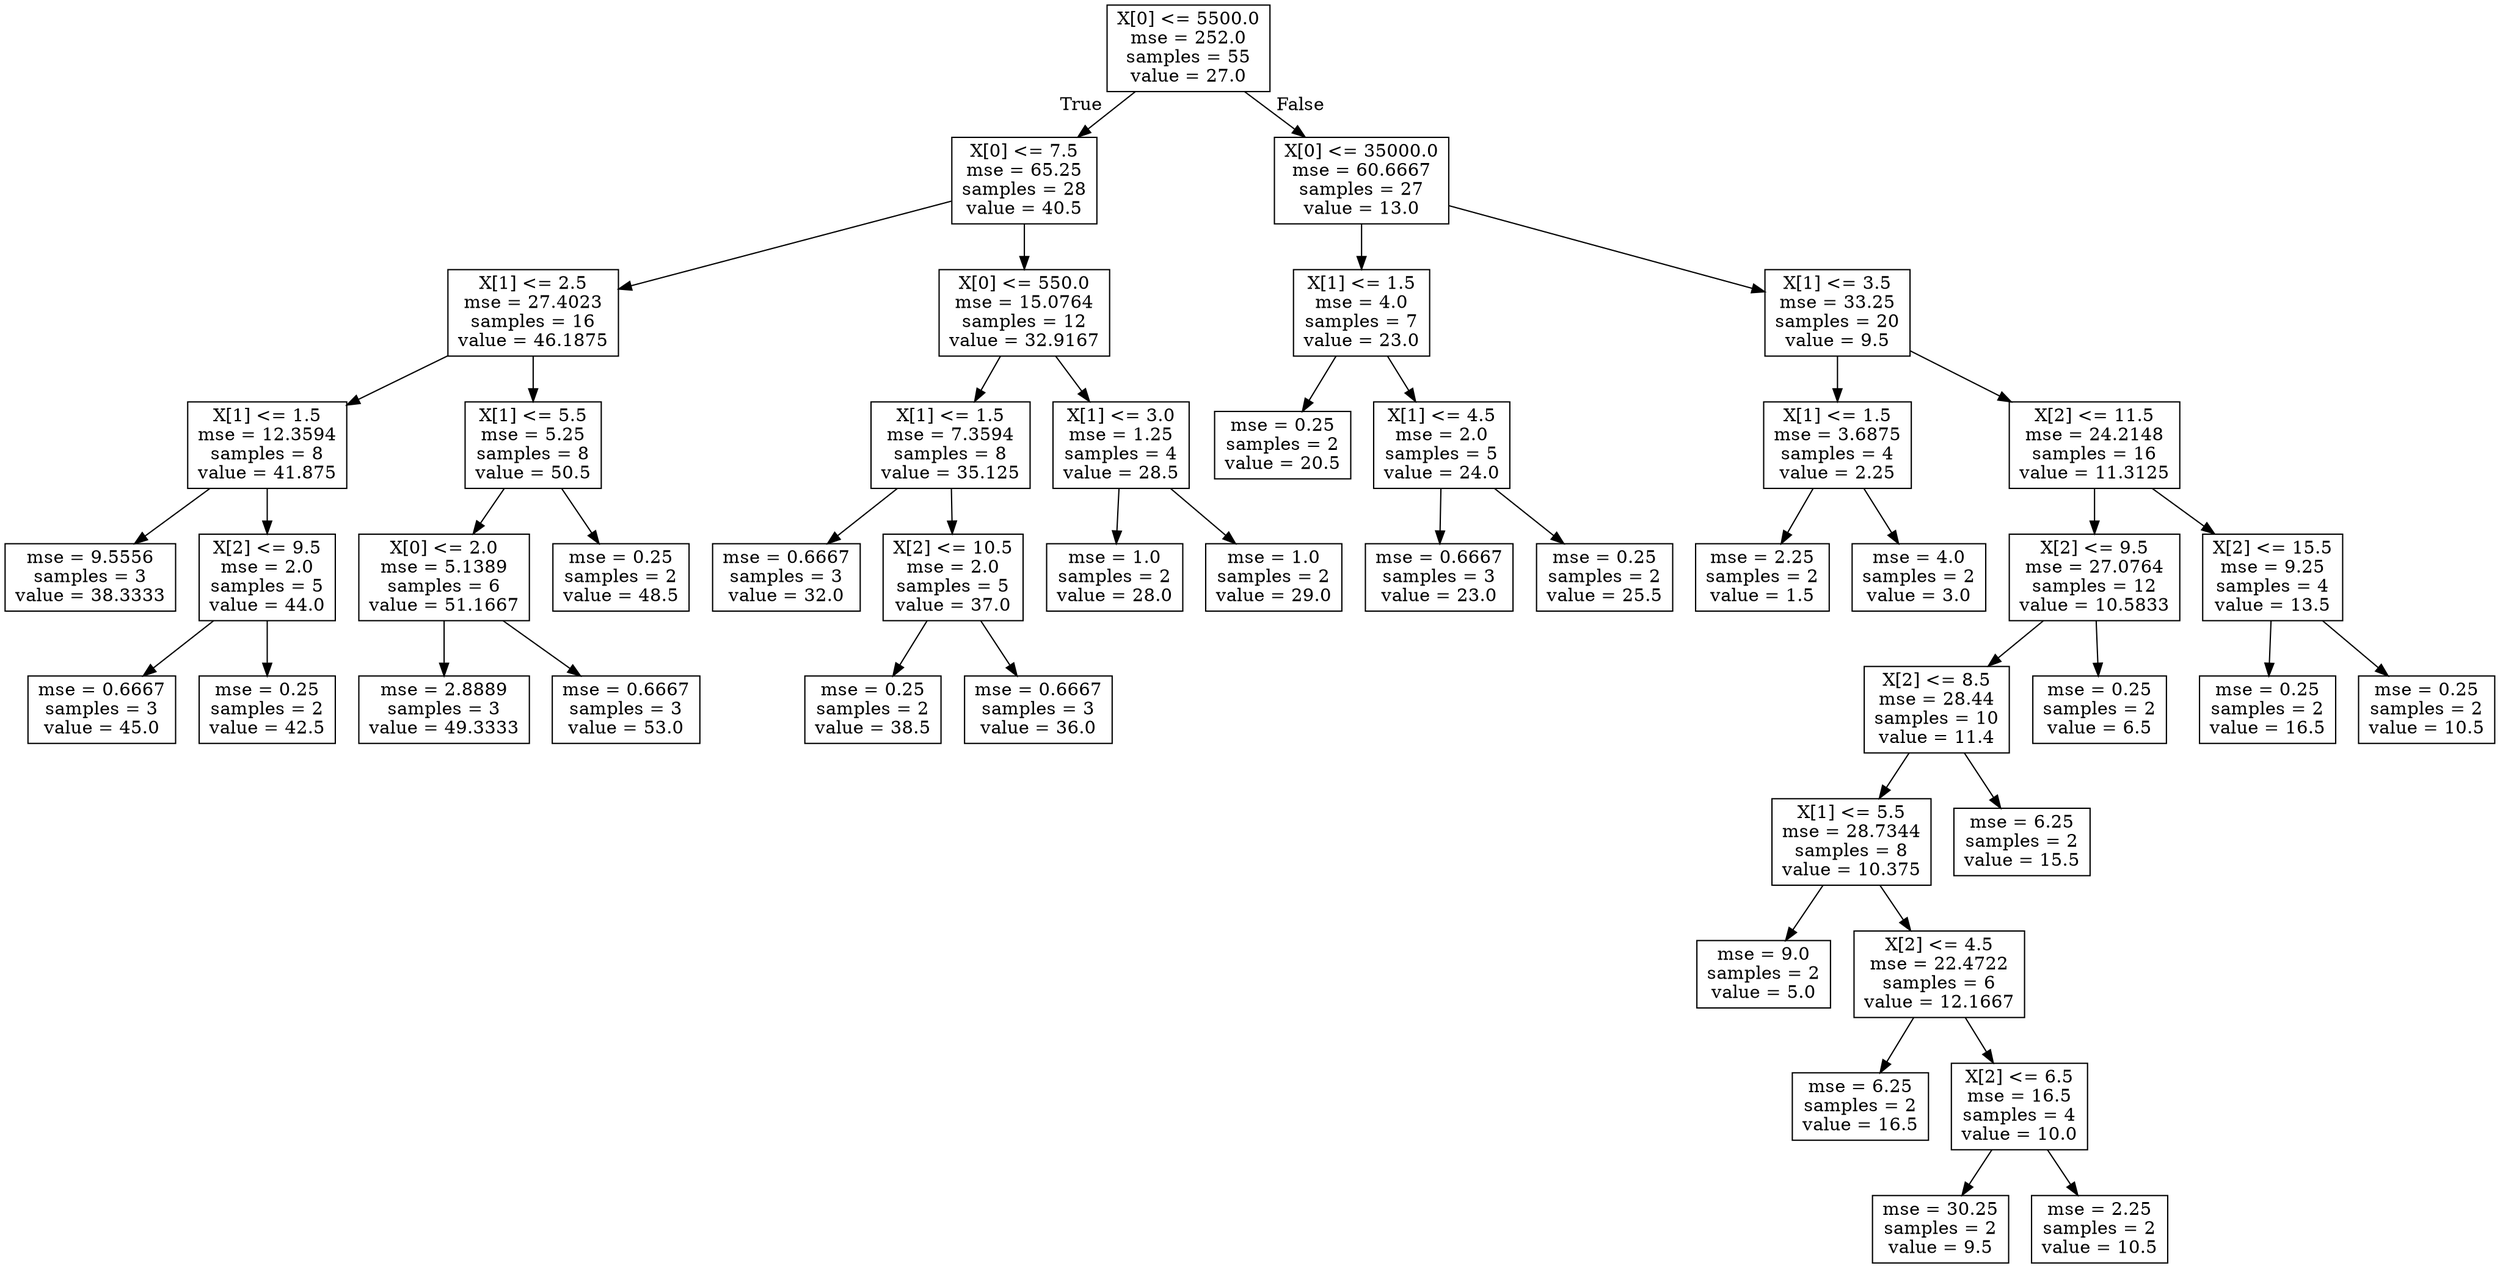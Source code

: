 digraph Tree {
node [shape=box] ;
0 [label="X[0] <= 5500.0\nmse = 252.0\nsamples = 55\nvalue = 27.0"] ;
1 [label="X[0] <= 7.5\nmse = 65.25\nsamples = 28\nvalue = 40.5"] ;
0 -> 1 [labeldistance=2.5, labelangle=45, headlabel="True"] ;
2 [label="X[1] <= 2.5\nmse = 27.4023\nsamples = 16\nvalue = 46.1875"] ;
1 -> 2 ;
3 [label="X[1] <= 1.5\nmse = 12.3594\nsamples = 8\nvalue = 41.875"] ;
2 -> 3 ;
4 [label="mse = 9.5556\nsamples = 3\nvalue = 38.3333"] ;
3 -> 4 ;
5 [label="X[2] <= 9.5\nmse = 2.0\nsamples = 5\nvalue = 44.0"] ;
3 -> 5 ;
6 [label="mse = 0.6667\nsamples = 3\nvalue = 45.0"] ;
5 -> 6 ;
7 [label="mse = 0.25\nsamples = 2\nvalue = 42.5"] ;
5 -> 7 ;
8 [label="X[1] <= 5.5\nmse = 5.25\nsamples = 8\nvalue = 50.5"] ;
2 -> 8 ;
9 [label="X[0] <= 2.0\nmse = 5.1389\nsamples = 6\nvalue = 51.1667"] ;
8 -> 9 ;
10 [label="mse = 2.8889\nsamples = 3\nvalue = 49.3333"] ;
9 -> 10 ;
11 [label="mse = 0.6667\nsamples = 3\nvalue = 53.0"] ;
9 -> 11 ;
12 [label="mse = 0.25\nsamples = 2\nvalue = 48.5"] ;
8 -> 12 ;
13 [label="X[0] <= 550.0\nmse = 15.0764\nsamples = 12\nvalue = 32.9167"] ;
1 -> 13 ;
14 [label="X[1] <= 1.5\nmse = 7.3594\nsamples = 8\nvalue = 35.125"] ;
13 -> 14 ;
15 [label="mse = 0.6667\nsamples = 3\nvalue = 32.0"] ;
14 -> 15 ;
16 [label="X[2] <= 10.5\nmse = 2.0\nsamples = 5\nvalue = 37.0"] ;
14 -> 16 ;
17 [label="mse = 0.25\nsamples = 2\nvalue = 38.5"] ;
16 -> 17 ;
18 [label="mse = 0.6667\nsamples = 3\nvalue = 36.0"] ;
16 -> 18 ;
19 [label="X[1] <= 3.0\nmse = 1.25\nsamples = 4\nvalue = 28.5"] ;
13 -> 19 ;
20 [label="mse = 1.0\nsamples = 2\nvalue = 28.0"] ;
19 -> 20 ;
21 [label="mse = 1.0\nsamples = 2\nvalue = 29.0"] ;
19 -> 21 ;
22 [label="X[0] <= 35000.0\nmse = 60.6667\nsamples = 27\nvalue = 13.0"] ;
0 -> 22 [labeldistance=2.5, labelangle=-45, headlabel="False"] ;
23 [label="X[1] <= 1.5\nmse = 4.0\nsamples = 7\nvalue = 23.0"] ;
22 -> 23 ;
24 [label="mse = 0.25\nsamples = 2\nvalue = 20.5"] ;
23 -> 24 ;
25 [label="X[1] <= 4.5\nmse = 2.0\nsamples = 5\nvalue = 24.0"] ;
23 -> 25 ;
26 [label="mse = 0.6667\nsamples = 3\nvalue = 23.0"] ;
25 -> 26 ;
27 [label="mse = 0.25\nsamples = 2\nvalue = 25.5"] ;
25 -> 27 ;
28 [label="X[1] <= 3.5\nmse = 33.25\nsamples = 20\nvalue = 9.5"] ;
22 -> 28 ;
29 [label="X[1] <= 1.5\nmse = 3.6875\nsamples = 4\nvalue = 2.25"] ;
28 -> 29 ;
30 [label="mse = 2.25\nsamples = 2\nvalue = 1.5"] ;
29 -> 30 ;
31 [label="mse = 4.0\nsamples = 2\nvalue = 3.0"] ;
29 -> 31 ;
32 [label="X[2] <= 11.5\nmse = 24.2148\nsamples = 16\nvalue = 11.3125"] ;
28 -> 32 ;
33 [label="X[2] <= 9.5\nmse = 27.0764\nsamples = 12\nvalue = 10.5833"] ;
32 -> 33 ;
34 [label="X[2] <= 8.5\nmse = 28.44\nsamples = 10\nvalue = 11.4"] ;
33 -> 34 ;
35 [label="X[1] <= 5.5\nmse = 28.7344\nsamples = 8\nvalue = 10.375"] ;
34 -> 35 ;
36 [label="mse = 9.0\nsamples = 2\nvalue = 5.0"] ;
35 -> 36 ;
37 [label="X[2] <= 4.5\nmse = 22.4722\nsamples = 6\nvalue = 12.1667"] ;
35 -> 37 ;
38 [label="mse = 6.25\nsamples = 2\nvalue = 16.5"] ;
37 -> 38 ;
39 [label="X[2] <= 6.5\nmse = 16.5\nsamples = 4\nvalue = 10.0"] ;
37 -> 39 ;
40 [label="mse = 30.25\nsamples = 2\nvalue = 9.5"] ;
39 -> 40 ;
41 [label="mse = 2.25\nsamples = 2\nvalue = 10.5"] ;
39 -> 41 ;
42 [label="mse = 6.25\nsamples = 2\nvalue = 15.5"] ;
34 -> 42 ;
43 [label="mse = 0.25\nsamples = 2\nvalue = 6.5"] ;
33 -> 43 ;
44 [label="X[2] <= 15.5\nmse = 9.25\nsamples = 4\nvalue = 13.5"] ;
32 -> 44 ;
45 [label="mse = 0.25\nsamples = 2\nvalue = 16.5"] ;
44 -> 45 ;
46 [label="mse = 0.25\nsamples = 2\nvalue = 10.5"] ;
44 -> 46 ;
}